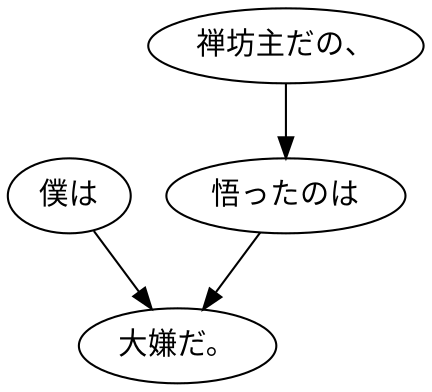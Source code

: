 digraph graph6121 {
	node0 [label="僕は"];
	node1 [label="禅坊主だの、"];
	node2 [label="悟ったのは"];
	node3 [label="大嫌だ。"];
	node0 -> node3;
	node1 -> node2;
	node2 -> node3;
}
